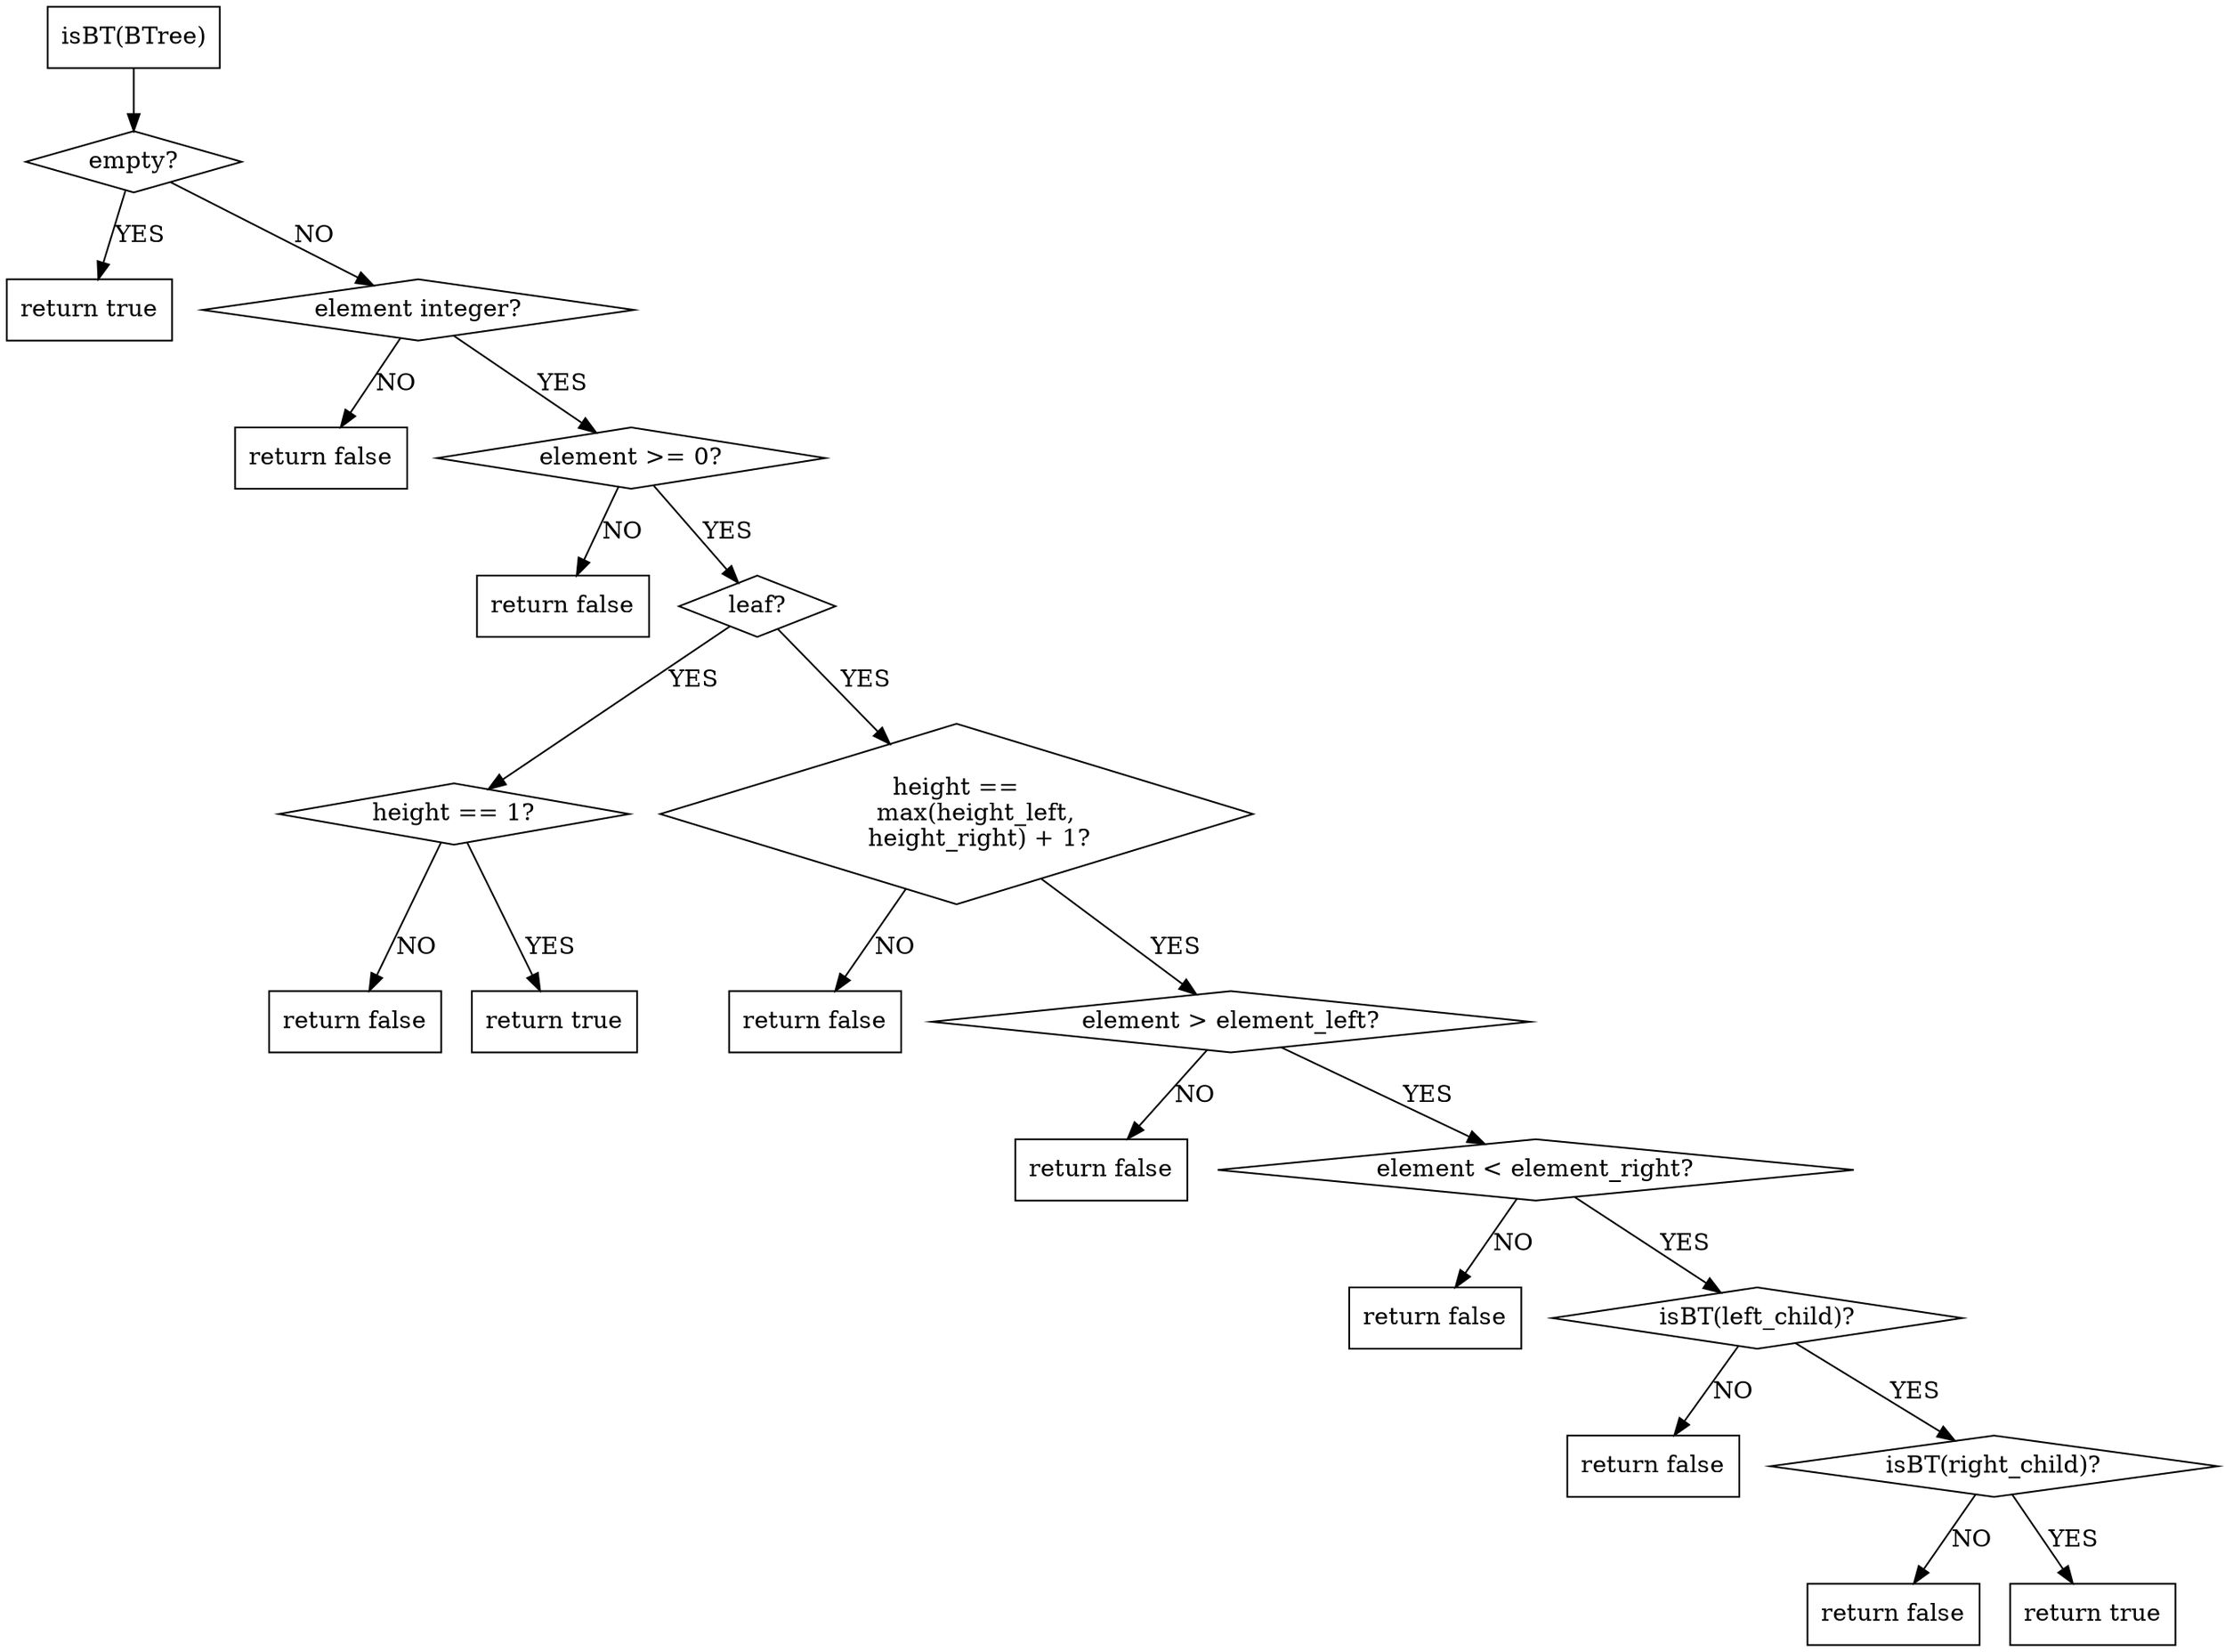 digraph Q {

NOde [shape = box];
compound = true;

    "isBT(BTree)" -> a1
    a1 [label = "empty?" shape = diamond]
    a1 -> true1 [label = "YES"]
    a1 -> a2 [label = "NO"]
    a2 [label = "element integer?" shape = diamond]
    a2 -> false1 [label = "NO"]
    a2 -> a3 [label = "YES"]
    a3 [label = "element >= 0?" shape = diamond]
    a3 -> false2 [label = "NO"]
    a3 -> a4 [label = "YES"]
    a4 [label = "leaf?" shape = diamond]
    a4 -> a5 [label = "YES"]
    a5 [label = "height == 1?" shape = diamond]
    a5 -> false3 [label = "NO"]
    a5 -> true2 [label = "YES"]
    a4 -> a7 [label = "YES"]
    a7 [label = "height ==
     max(height_left,
      height_right) + 1?" shape = diamond]
    a7 -> false4 [label = "NO"]
    a7 -> a8 [label = "YES"]
    a8 [label = "element > element_left?" shape = diamond]
    a8 -> false5 [label = "NO"]
    a8 -> a9 [label = "YES"]
    a9 [label = "element < element_right?" shape = diamond]
    a9 -> false6 [label = "NO"]
    a9 -> a10 [label = "YES"]
    a10 [label = "isBT(left_child)?" shape = diamond]
    a10 -> false7 [label = "NO"]
    a10 -> a11 [label = "YES"]
    a11 [label = "isBT(right_child)?" shape = diamond]
    a11 -> false8 [label = "NO"]
    a11 -> true3 [label = "YES"]

    true1 [label = "return true"]
    true2 [label = "return true"]
    true3 [label = "return true"]

    false1 [label = "return false"]
    false2 [label = "return false"]
    false3 [label = "return false"]
    false4 [label = "return false"]
    false5 [label = "return false"]
    false6 [label = "return false"]
    false7 [label = "return false"]
    false8 [label = "return false"]
}